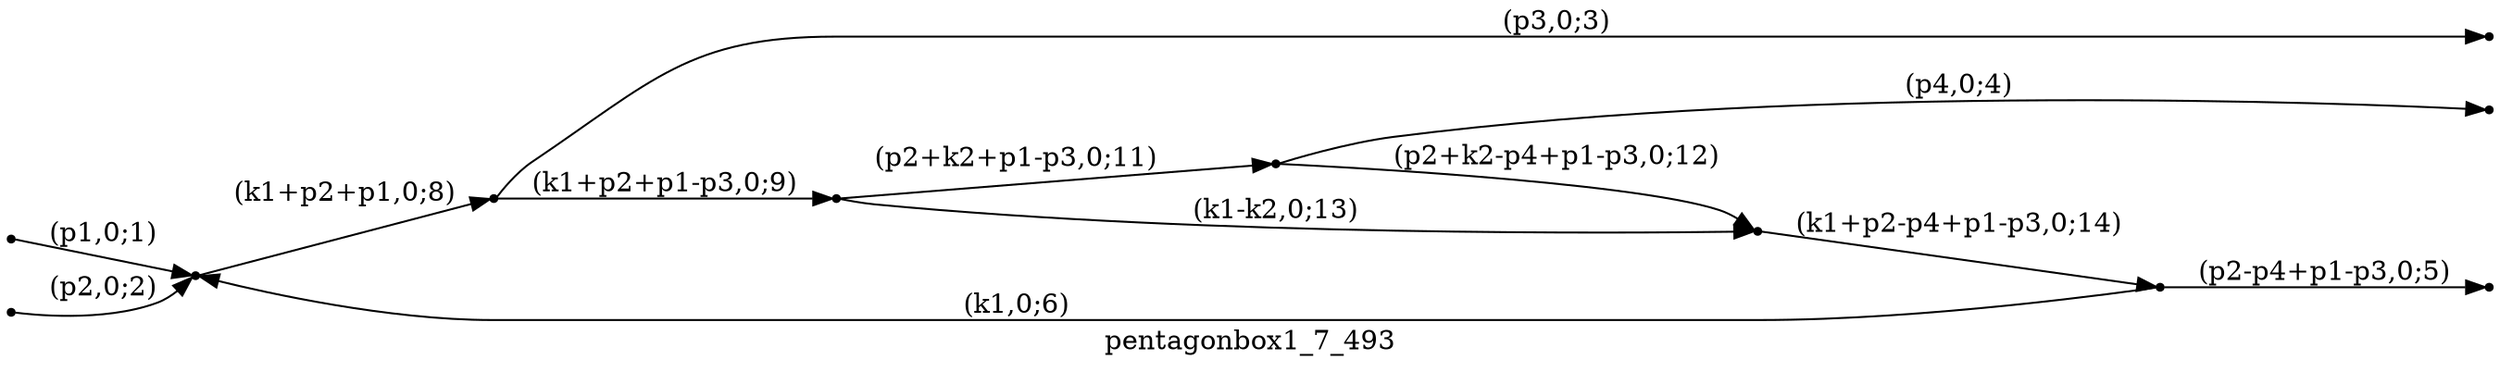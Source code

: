 digraph pentagonbox1_7_493 {
  label="pentagonbox1_7_493";
  rankdir="LR";
  subgraph edges {
    -1 -> 2 [label="(p1,0;1)"];
    -2 -> 2 [label="(p2,0;2)"];
    3 -> -3 [label="(p3,0;3)"];
    4 -> -4 [label="(p4,0;4)"];
    6 -> -5 [label="(p2-p4+p1-p3,0;5)"];
    6 -> 2 [label="(k1,0;6)"];
    2 -> 3 [label="(k1+p2+p1,0;8)"];
    3 -> 1 [label="(k1+p2+p1-p3,0;9)"];
    1 -> 4 [label="(p2+k2+p1-p3,0;11)"];
    4 -> 5 [label="(p2+k2-p4+p1-p3,0;12)"];
    1 -> 5 [label="(k1-k2,0;13)"];
    5 -> 6 [label="(k1+p2-p4+p1-p3,0;14)"];
  }
  subgraph incoming { rank="source"; -1; -2; }
  subgraph outgoing { rank="sink"; -3; -4; -5; }
-5 [shape=point];
-4 [shape=point];
-3 [shape=point];
-2 [shape=point];
-1 [shape=point];
1 [shape=point];
2 [shape=point];
3 [shape=point];
4 [shape=point];
5 [shape=point];
6 [shape=point];
}

